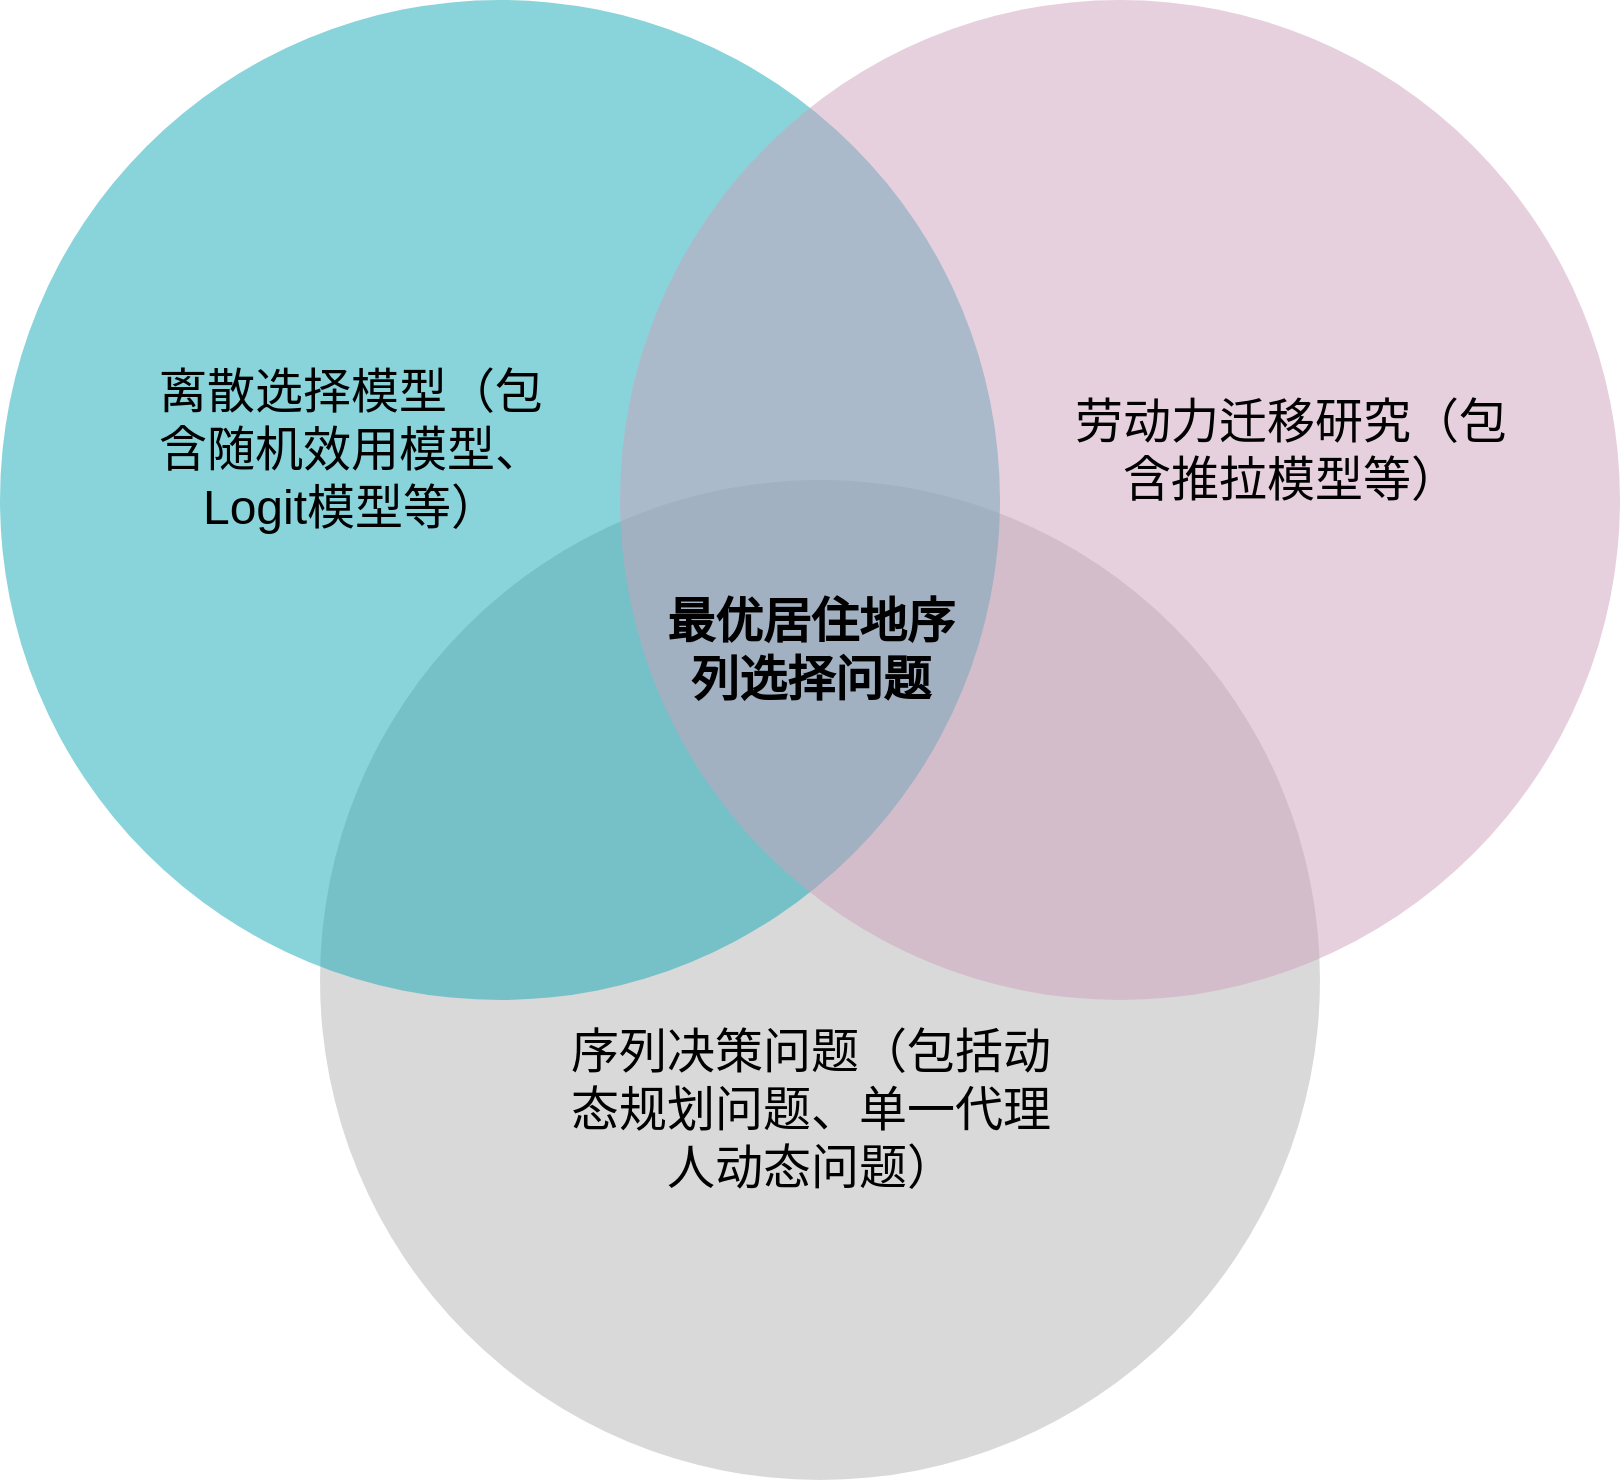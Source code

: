 <mxfile version="26.1.1">
  <diagram id="3228e29e-7158-1315-38df-8450db1d8a1d" name="Page-1">
    <mxGraphModel dx="985" dy="756" grid="1" gridSize="10" guides="1" tooltips="1" connect="1" arrows="1" fold="1" page="1" pageScale="1" pageWidth="1169" pageHeight="827" background="none" math="0" shadow="0">
      <root>
        <mxCell id="0" />
        <mxCell id="1" parent="0" />
        <mxCell id="21531" value="" style="ellipse;fillColor=#B3B3B3;opacity=50;strokeColor=none;html=1;fontColor=#FFFFFF;" parent="1" vertex="1">
          <mxGeometry x="320" y="260" width="500" height="500" as="geometry" />
        </mxCell>
        <mxCell id="21532" value="" style="ellipse;fillColor=#12AAB5;opacity=50;strokeColor=none;html=1;fontColor=#FFFFFF;gradientColor=none;shadow=0;" parent="1" vertex="1">
          <mxGeometry x="160" y="20" width="500" height="500" as="geometry" />
        </mxCell>
        <mxCell id="21533" value="" style="ellipse;fillColor=#CDA2BE;opacity=50;strokeColor=none;html=1;fontColor=#FFFFFF;" parent="1" vertex="1">
          <mxGeometry x="470" y="20" width="500" height="500" as="geometry" />
        </mxCell>
        <mxCell id="21534" value="离散选择模型（包&lt;div&gt;含&lt;span style=&quot;background-color: transparent;&quot;&gt;随机效用模型、&lt;/span&gt;&lt;/div&gt;&lt;div&gt;&lt;span style=&quot;background-color: transparent;&quot;&gt;Logit模&lt;/span&gt;&lt;span style=&quot;background-color: transparent;&quot;&gt;型等）&lt;/span&gt;&lt;/div&gt;" style="text;fontSize=24;align=center;verticalAlign=middle;html=1;fontColor=#000000;fontStyle=0" parent="1" vertex="1">
          <mxGeometry x="240" y="210" width="190" height="70" as="geometry" />
        </mxCell>
        <mxCell id="21535" value="劳动力迁移研究（包&lt;div&gt;含推拉模型等&lt;span style=&quot;background-color: transparent;&quot;&gt;）&lt;/span&gt;&lt;/div&gt;" style="text;fontSize=24;align=center;verticalAlign=middle;html=1;fontColor=#000000;fontStyle=0" parent="1" vertex="1">
          <mxGeometry x="710" y="210" width="190" height="70" as="geometry" />
        </mxCell>
        <mxCell id="21536" value="序列决策问题（包括动&lt;div&gt;态&lt;span style=&quot;background-color: transparent;&quot;&gt;规划问题、单一代理&lt;/span&gt;&lt;/div&gt;&lt;div&gt;&lt;span style=&quot;background-color: transparent;&quot;&gt;人动态问题）&lt;/span&gt;&lt;/div&gt;" style="text;fontSize=24;align=center;verticalAlign=middle;html=1;fontColor=#000000;fontStyle=0" parent="1" vertex="1">
          <mxGeometry x="470" y="540" width="190" height="70" as="geometry" />
        </mxCell>
        <mxCell id="21540" value="最优居住地序&lt;div&gt;列&lt;span style=&quot;background-color: transparent; color: light-dark(rgb(0, 0, 0), rgb(237, 237, 237));&quot;&gt;选择问题&lt;/span&gt;&lt;/div&gt;" style="text;align=center;html=1;fontColor=#000000;fontSize=24;fontStyle=1" parent="1" vertex="1">
          <mxGeometry x="500" y="310" width="130" height="50" as="geometry" />
        </mxCell>
      </root>
    </mxGraphModel>
  </diagram>
</mxfile>
